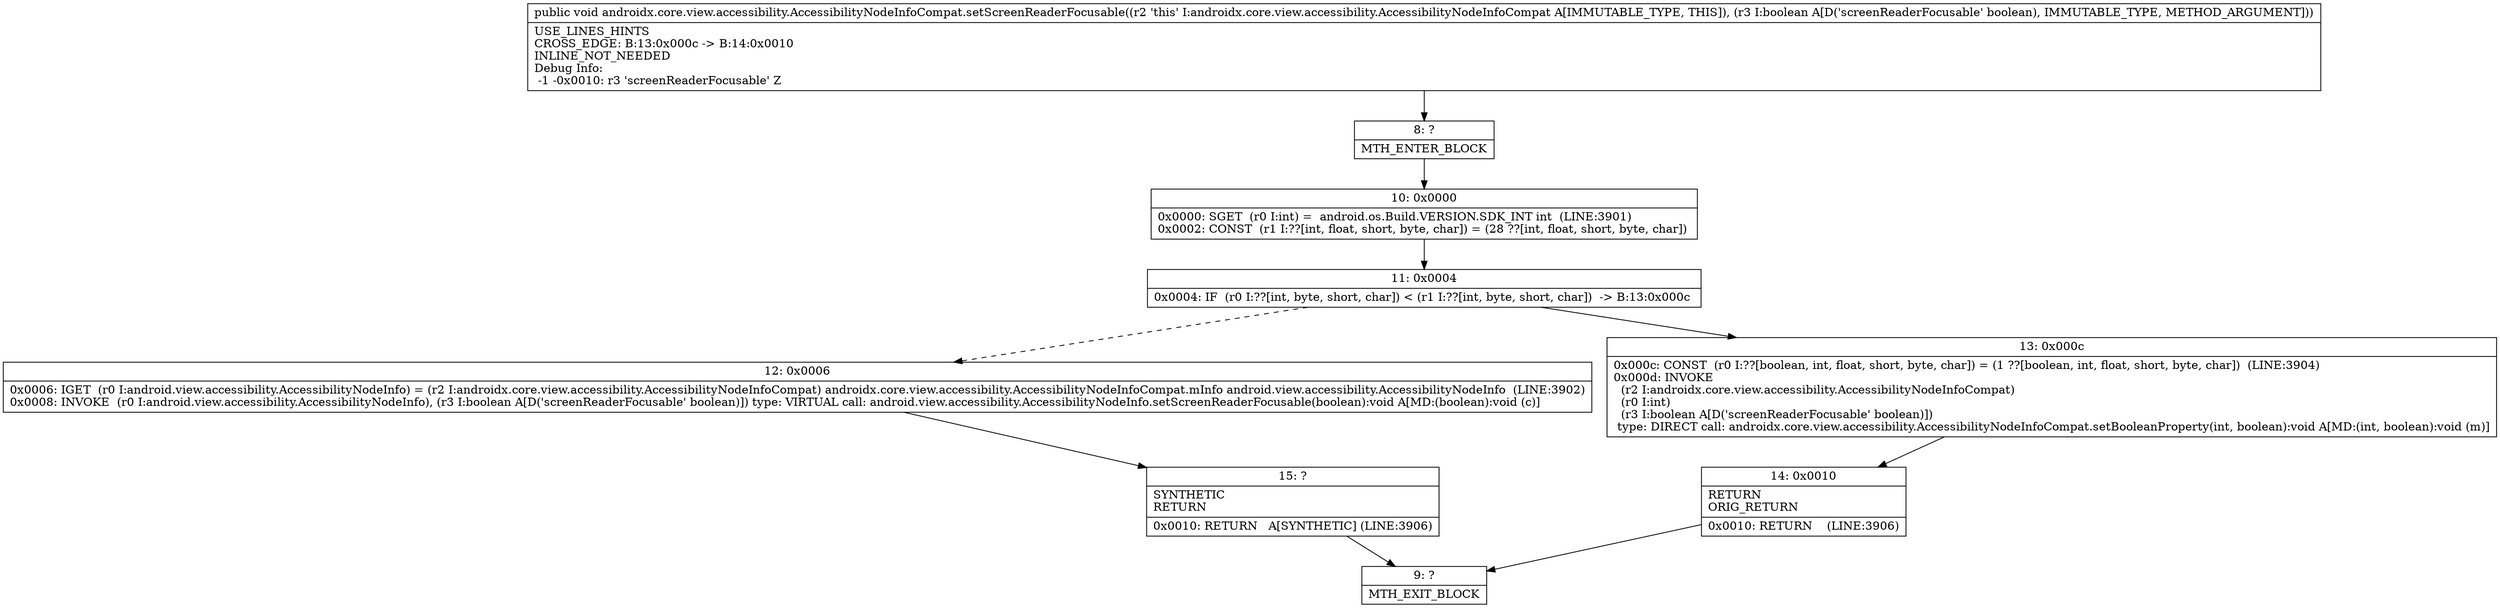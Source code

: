 digraph "CFG forandroidx.core.view.accessibility.AccessibilityNodeInfoCompat.setScreenReaderFocusable(Z)V" {
Node_8 [shape=record,label="{8\:\ ?|MTH_ENTER_BLOCK\l}"];
Node_10 [shape=record,label="{10\:\ 0x0000|0x0000: SGET  (r0 I:int) =  android.os.Build.VERSION.SDK_INT int  (LINE:3901)\l0x0002: CONST  (r1 I:??[int, float, short, byte, char]) = (28 ??[int, float, short, byte, char]) \l}"];
Node_11 [shape=record,label="{11\:\ 0x0004|0x0004: IF  (r0 I:??[int, byte, short, char]) \< (r1 I:??[int, byte, short, char])  \-\> B:13:0x000c \l}"];
Node_12 [shape=record,label="{12\:\ 0x0006|0x0006: IGET  (r0 I:android.view.accessibility.AccessibilityNodeInfo) = (r2 I:androidx.core.view.accessibility.AccessibilityNodeInfoCompat) androidx.core.view.accessibility.AccessibilityNodeInfoCompat.mInfo android.view.accessibility.AccessibilityNodeInfo  (LINE:3902)\l0x0008: INVOKE  (r0 I:android.view.accessibility.AccessibilityNodeInfo), (r3 I:boolean A[D('screenReaderFocusable' boolean)]) type: VIRTUAL call: android.view.accessibility.AccessibilityNodeInfo.setScreenReaderFocusable(boolean):void A[MD:(boolean):void (c)]\l}"];
Node_15 [shape=record,label="{15\:\ ?|SYNTHETIC\lRETURN\l|0x0010: RETURN   A[SYNTHETIC] (LINE:3906)\l}"];
Node_9 [shape=record,label="{9\:\ ?|MTH_EXIT_BLOCK\l}"];
Node_13 [shape=record,label="{13\:\ 0x000c|0x000c: CONST  (r0 I:??[boolean, int, float, short, byte, char]) = (1 ??[boolean, int, float, short, byte, char])  (LINE:3904)\l0x000d: INVOKE  \l  (r2 I:androidx.core.view.accessibility.AccessibilityNodeInfoCompat)\l  (r0 I:int)\l  (r3 I:boolean A[D('screenReaderFocusable' boolean)])\l type: DIRECT call: androidx.core.view.accessibility.AccessibilityNodeInfoCompat.setBooleanProperty(int, boolean):void A[MD:(int, boolean):void (m)]\l}"];
Node_14 [shape=record,label="{14\:\ 0x0010|RETURN\lORIG_RETURN\l|0x0010: RETURN    (LINE:3906)\l}"];
MethodNode[shape=record,label="{public void androidx.core.view.accessibility.AccessibilityNodeInfoCompat.setScreenReaderFocusable((r2 'this' I:androidx.core.view.accessibility.AccessibilityNodeInfoCompat A[IMMUTABLE_TYPE, THIS]), (r3 I:boolean A[D('screenReaderFocusable' boolean), IMMUTABLE_TYPE, METHOD_ARGUMENT]))  | USE_LINES_HINTS\lCROSS_EDGE: B:13:0x000c \-\> B:14:0x0010\lINLINE_NOT_NEEDED\lDebug Info:\l  \-1 \-0x0010: r3 'screenReaderFocusable' Z\l}"];
MethodNode -> Node_8;Node_8 -> Node_10;
Node_10 -> Node_11;
Node_11 -> Node_12[style=dashed];
Node_11 -> Node_13;
Node_12 -> Node_15;
Node_15 -> Node_9;
Node_13 -> Node_14;
Node_14 -> Node_9;
}

